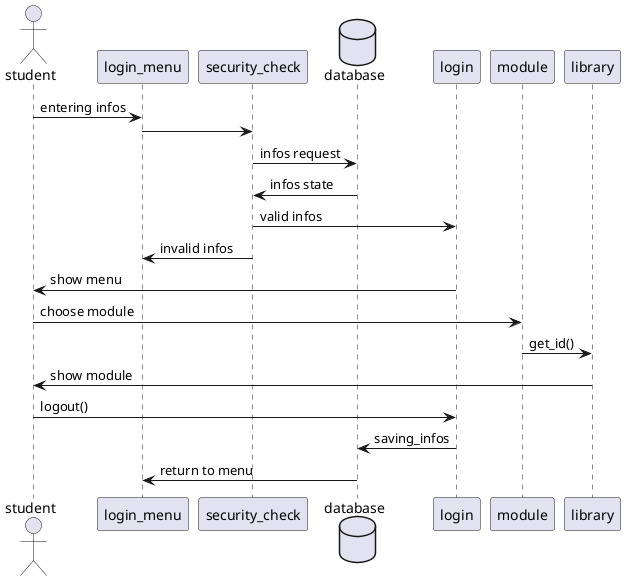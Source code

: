 @startuml Seq
actor student as a
participant login_menu as l_m
participant security_check as s_c
database database as db
participant library as lib order 30
a -> l_m :entering infos 
l_m -> s_c
s_c -> db : infos request
db -> s_c : infos state
s_c -> login : valid infos
s_c -> l_m : invalid infos
login -> a : show menu
a -> module : choose module
module -> lib : get_id()
lib -> a : show module
a -> login : logout()
login -> db : saving_infos
db -> l_m : return to menu



@enduml